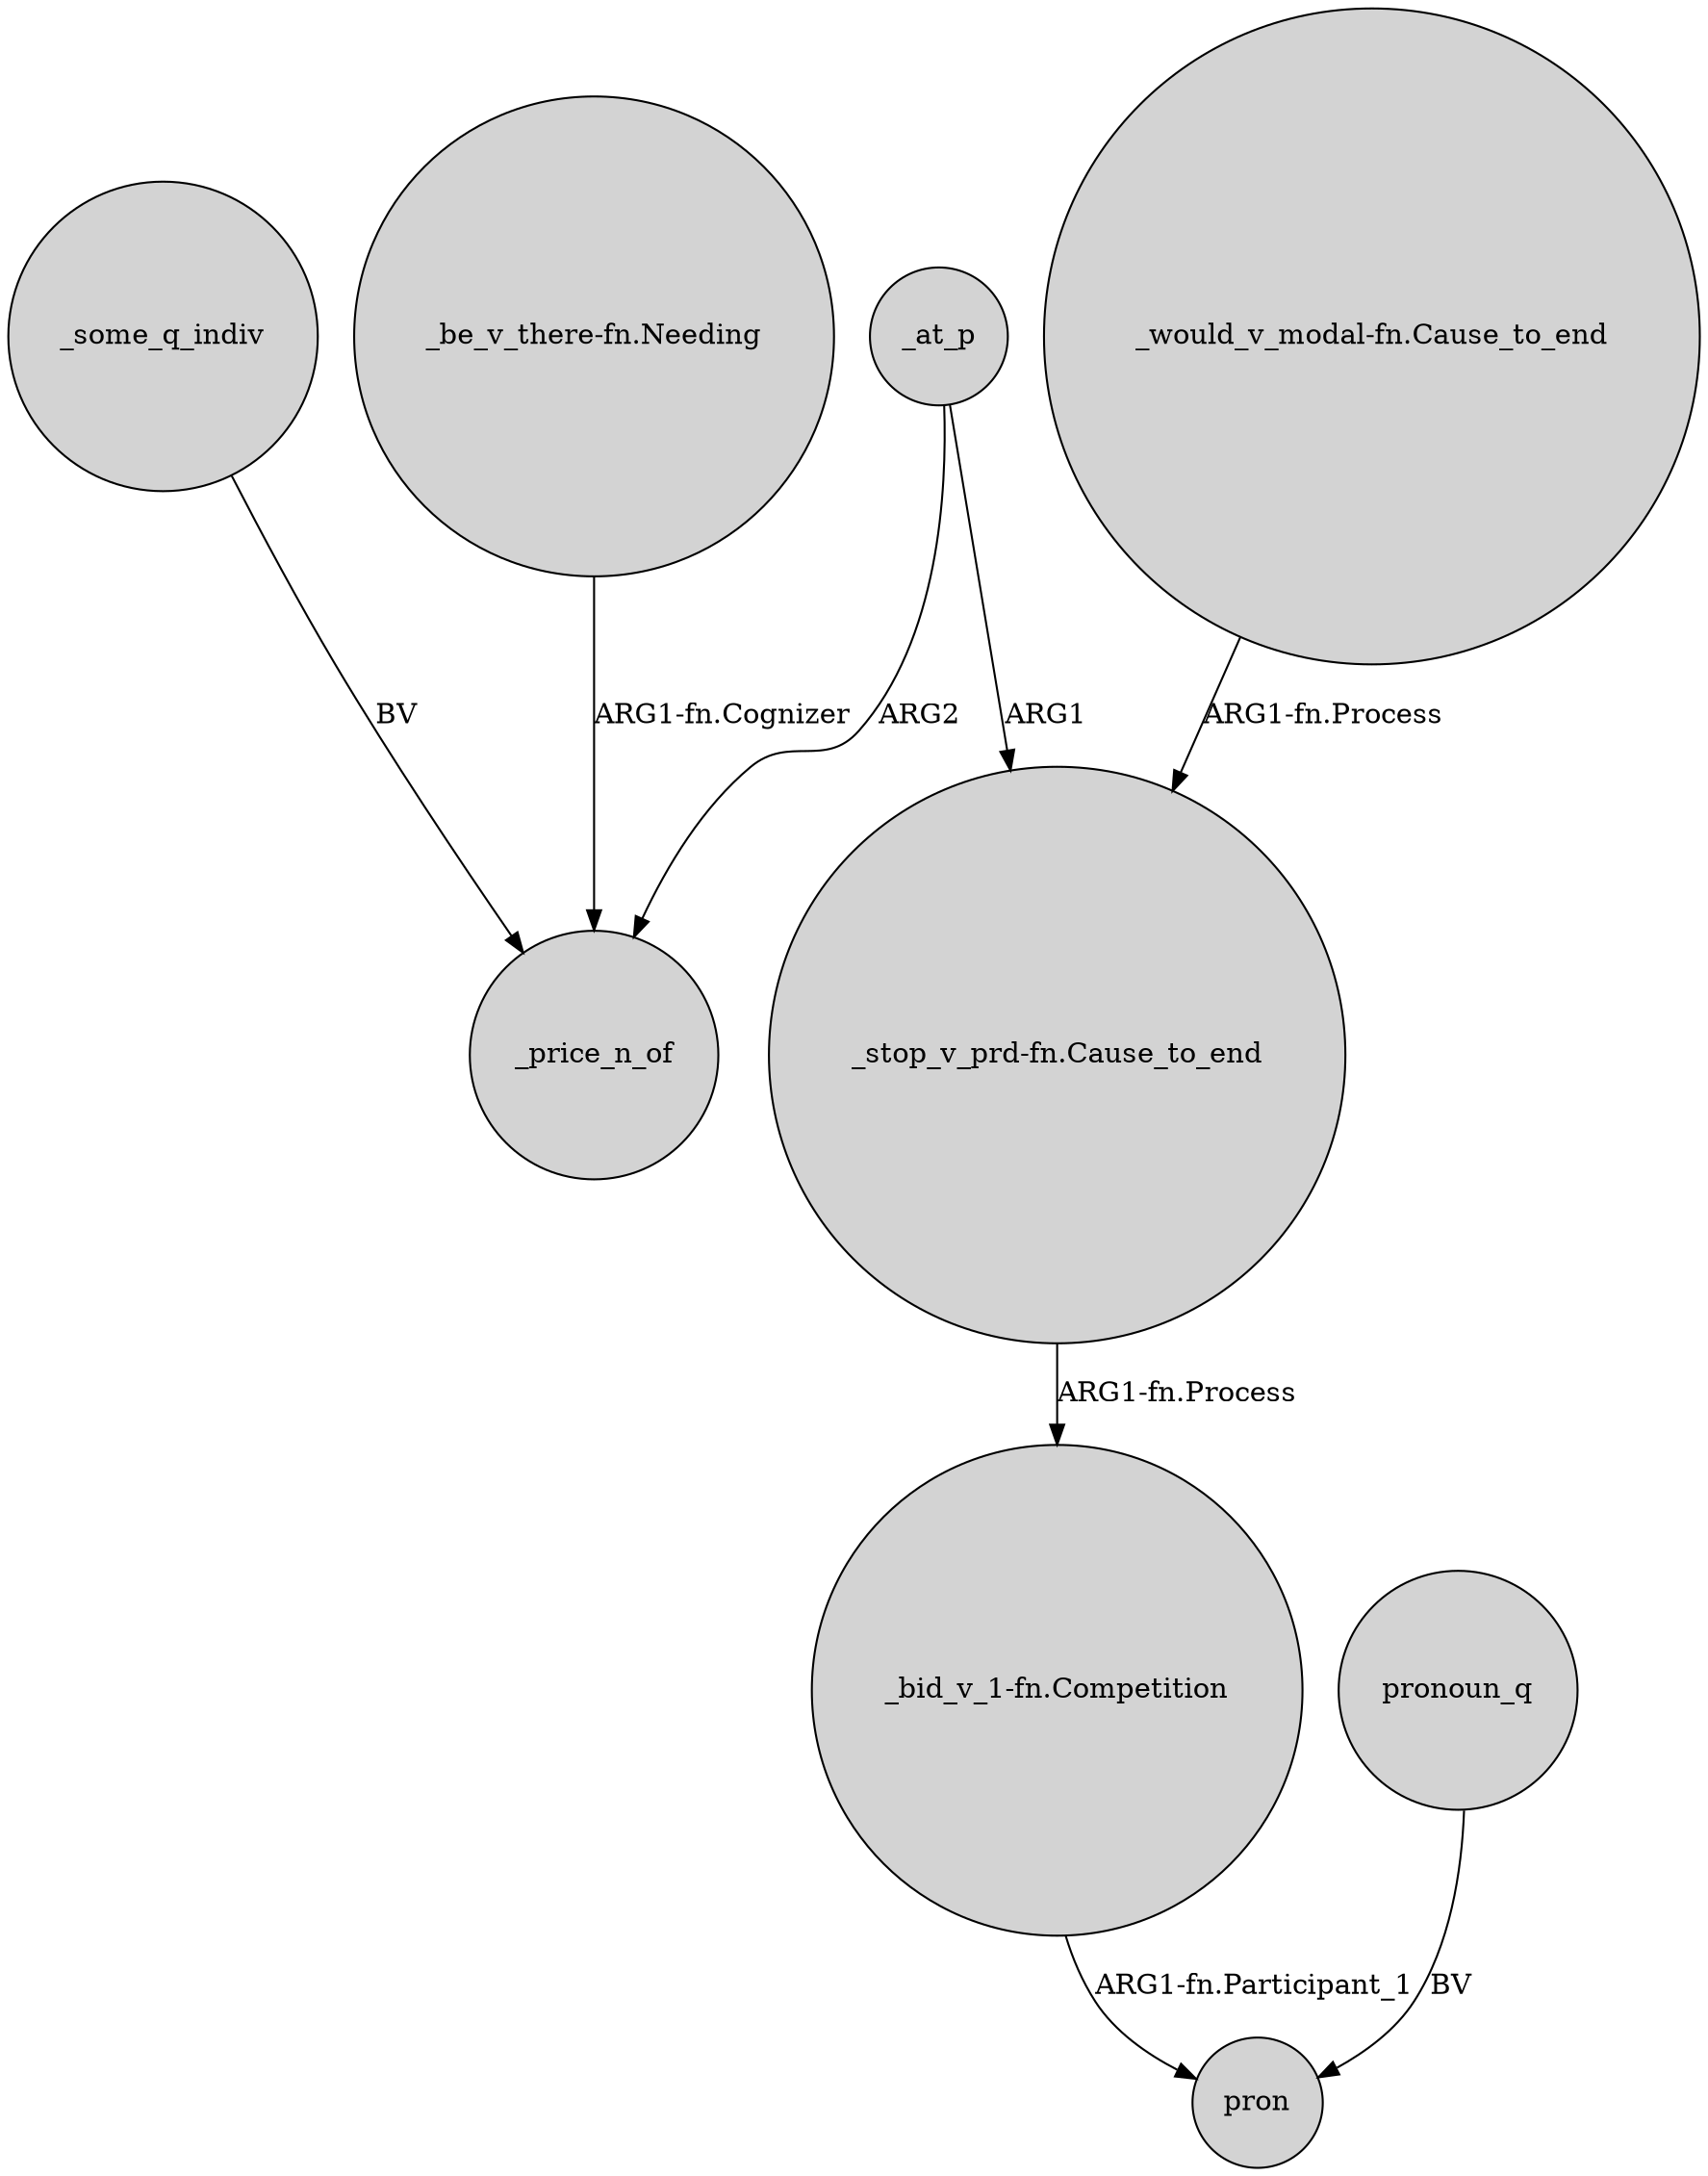 digraph {
	node [shape=circle style=filled]
	_some_q_indiv -> _price_n_of [label=BV]
	"_stop_v_prd-fn.Cause_to_end" -> "_bid_v_1-fn.Competition" [label="ARG1-fn.Process"]
	"_be_v_there-fn.Needing" -> _price_n_of [label="ARG1-fn.Cognizer"]
	"_would_v_modal-fn.Cause_to_end" -> "_stop_v_prd-fn.Cause_to_end" [label="ARG1-fn.Process"]
	_at_p -> _price_n_of [label=ARG2]
	"_bid_v_1-fn.Competition" -> pron [label="ARG1-fn.Participant_1"]
	pronoun_q -> pron [label=BV]
	_at_p -> "_stop_v_prd-fn.Cause_to_end" [label=ARG1]
}
